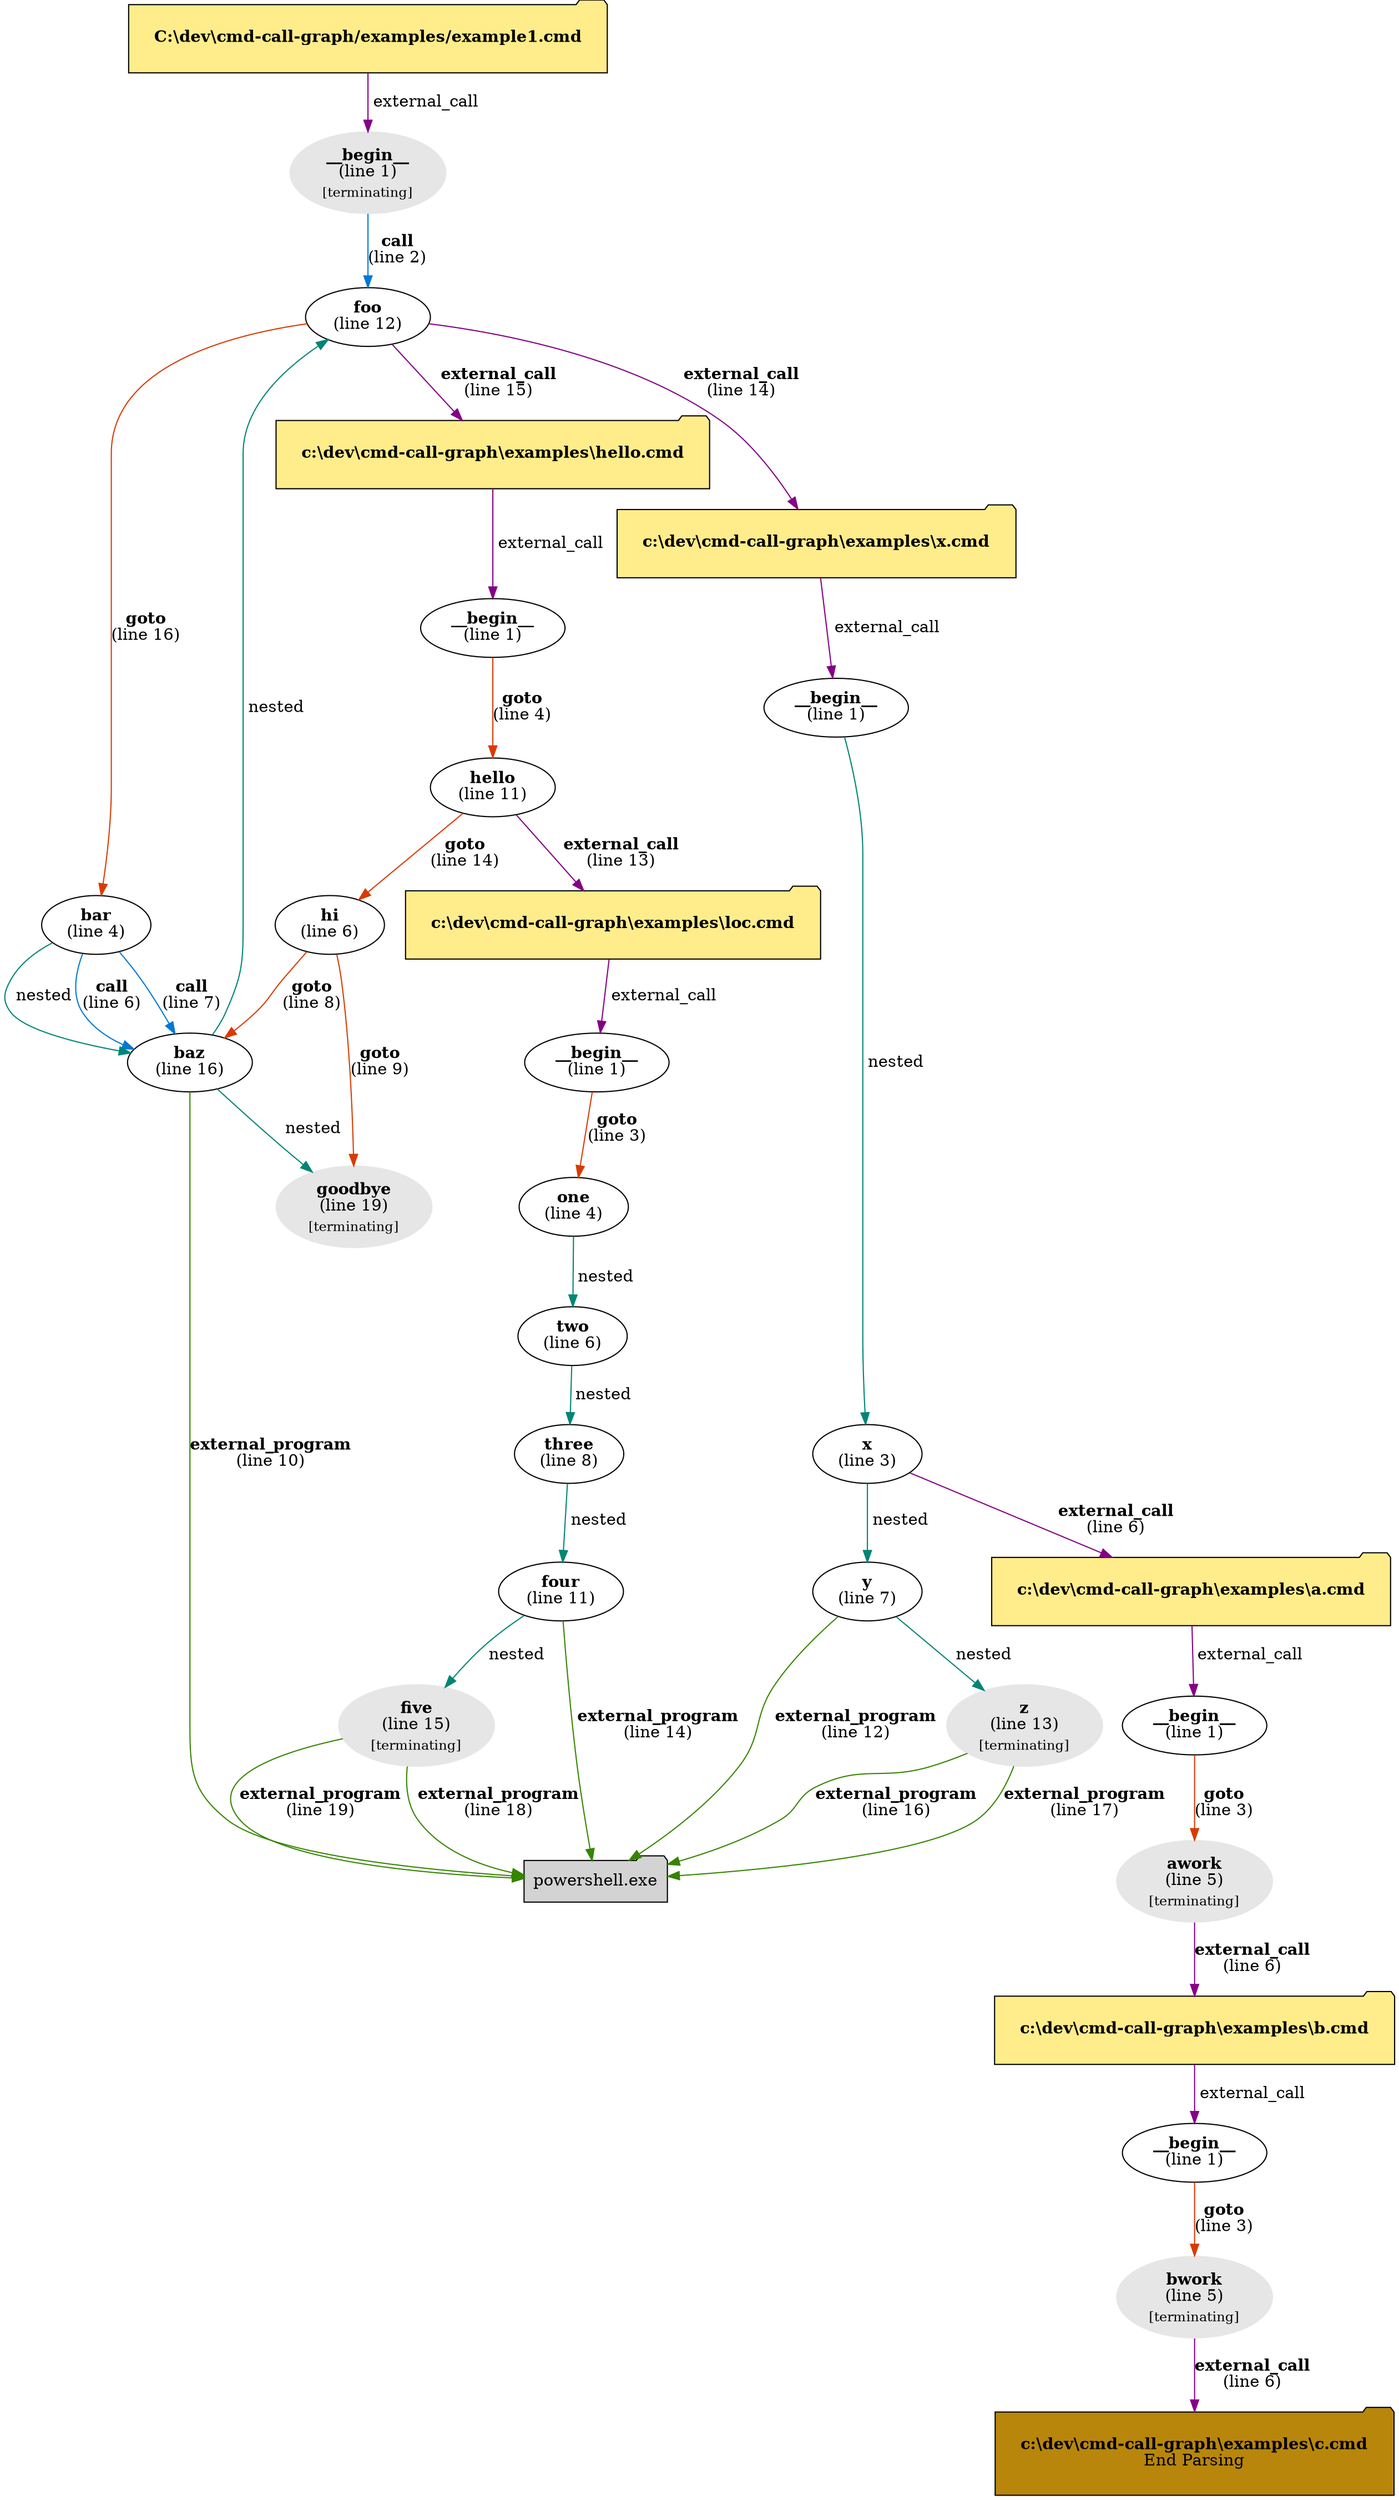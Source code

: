 digraph g {
"C:\dev\cmd-call-graph/examples/example1.cmd" [style=filled,fillcolor="#ffec8b",shape=folder,margin=.3,label=<<b>C:\dev\cmd-call-graph/examples/example1.cmd</b>>]
"C:\dev\cmd-call-graph/examples/example1.cmd" -> "__begin__c:\dev\cmd-call-graph/examples/example1.cmd" [label=" external_call",color="#850085"]
"__begin__c:\dev\cmd-call-graph/examples/example1.cmd" [color="#e6e6e6",style=filled,label=<<b>__begin__</b><br/>(line 1)<br/><sub>[terminating]</sub>>]
"__begin__c:\dev\cmd-call-graph/examples/example1.cmd" -> "foo" [label=<<b>call</b><br />(line 2)>,color="#0078d4"]
"bar" [label=<<b>bar</b><br/>(line 4)>]
"bar" -> "baz" [label=<<b>call</b><br />(line 6)>,color="#0078d4"]
"bar" -> "baz" [label=<<b>call</b><br />(line 7)>,color="#0078d4"]
"bar" -> "baz" [label=" nested",color="#008575"]
"baz" [label=<<b>baz</b><br/>(line 8)>]
"baz" -> "foo" [label=" nested",color="#008575"]
"powershell.exe" [style=filled,shape=folder]
"baz" -> "powershell.exe" [label=<<b>external_program</b><br />(line 10)>,color="#358500"]
"foo" [label=<<b>foo</b><br/>(line 12)>]
"foo" -> "bar" [label=<<b>goto</b><br />(line 16)>,color="#d83b01"]
"c:\dev\cmd-call-graph\examples\hello.cmd" [style=filled,shape=folder,margin=.3,fillcolor="#b8860b",label=<<b>c:\dev\cmd-call-graph\examples\hello.cmd</b><br/>End Parsing>]
"foo" -> "c:\dev\cmd-call-graph\examples\hello.cmd" [label=<<b>external_call</b><br />(line 15)>,color="#850085"]
"c:\dev\cmd-call-graph\examples\x.cmd" [style=filled,shape=folder,margin=.3,fillcolor="#b8860b",label=<<b>c:\dev\cmd-call-graph\examples\x.cmd</b><br/>End Parsing>]
"foo" -> "c:\dev\cmd-call-graph\examples\x.cmd" [label=<<b>external_call</b><br />(line 14)>,color="#850085"]
"__begin__c:\dev\cmd-call-graph\examples\x.cmd" [label=<<b>__begin__</b><br/>(line 1)>]
"__begin__c:\dev\cmd-call-graph\examples\x.cmd" -> "x" [label=" nested",color="#008575"]
"c:\dev\cmd-call-graph\examples\x.cmd" [style=filled,fillcolor="#ffec8b",shape=folder,margin=.3,label=<<b>c:\dev\cmd-call-graph\examples\x.cmd</b>>]
"c:\dev\cmd-call-graph\examples\x.cmd" -> "__begin__c:\dev\cmd-call-graph\examples\x.cmd" [label=" external_call",color="#850085"]
"x" [label=<<b>x</b><br/>(line 3)>]
"c:\dev\cmd-call-graph\examples\a.cmd" [style=filled,shape=folder,margin=.3,fillcolor="#b8860b",label=<<b>c:\dev\cmd-call-graph\examples\a.cmd</b><br/>End Parsing>]
"x" -> "c:\dev\cmd-call-graph\examples\a.cmd" [label=<<b>external_call</b><br />(line 6)>,color="#850085"]
"x" -> "y" [label=" nested",color="#008575"]
"y" [label=<<b>y</b><br/>(line 7)>]
"powershell.exe" [style=filled,shape=folder]
"y" -> "powershell.exe" [label=<<b>external_program</b><br />(line 12)>,color="#358500"]
"y" -> "z" [label=" nested",color="#008575"]
"z" [color="#e6e6e6",style=filled,label=<<b>z</b><br/>(line 13)<br/><sub>[terminating]</sub>>]
"powershell.exe" [style=filled,shape=folder]
"z" -> "powershell.exe" [label=<<b>external_program</b><br />(line 16)>,color="#358500"]
"powershell.exe" [style=filled,shape=folder]
"z" -> "powershell.exe" [label=<<b>external_program</b><br />(line 17)>,color="#358500"]
"__begin__c:\dev\cmd-call-graph\examples\a.cmd" [label=<<b>__begin__</b><br/>(line 1)>]
"__begin__c:\dev\cmd-call-graph\examples\a.cmd" -> "awork" [label=<<b>goto</b><br />(line 3)>,color="#d83b01"]
"awork" [color="#e6e6e6",style=filled,label=<<b>awork</b><br/>(line 5)<br/><sub>[terminating]</sub>>]
"c:\dev\cmd-call-graph\examples\b.cmd" [style=filled,shape=folder,margin=.3,fillcolor="#b8860b",label=<<b>c:\dev\cmd-call-graph\examples\b.cmd</b><br/>End Parsing>]
"awork" -> "c:\dev\cmd-call-graph\examples\b.cmd" [label=<<b>external_call</b><br />(line 6)>,color="#850085"]
"c:\dev\cmd-call-graph\examples\a.cmd" [style=filled,fillcolor="#ffec8b",shape=folder,margin=.3,label=<<b>c:\dev\cmd-call-graph\examples\a.cmd</b>>]
"c:\dev\cmd-call-graph\examples\a.cmd" -> "__begin__c:\dev\cmd-call-graph\examples\a.cmd" [label=" external_call",color="#850085"]
"__begin__c:\dev\cmd-call-graph\examples\b.cmd" [label=<<b>__begin__</b><br/>(line 1)>]
"__begin__c:\dev\cmd-call-graph\examples\b.cmd" -> "bwork" [label=<<b>goto</b><br />(line 3)>,color="#d83b01"]
"bwork" [color="#e6e6e6",style=filled,label=<<b>bwork</b><br/>(line 5)<br/><sub>[terminating]</sub>>]
"c:\dev\cmd-call-graph\examples\c.cmd" [style=filled,shape=folder,margin=.3,fillcolor="#b8860b",label=<<b>c:\dev\cmd-call-graph\examples\c.cmd</b><br/>End Parsing>]
"bwork" -> "c:\dev\cmd-call-graph\examples\c.cmd" [label=<<b>external_call</b><br />(line 6)>,color="#850085"]
"c:\dev\cmd-call-graph\examples\b.cmd" [style=filled,fillcolor="#ffec8b",shape=folder,margin=.3,label=<<b>c:\dev\cmd-call-graph\examples\b.cmd</b>>]
"c:\dev\cmd-call-graph\examples\b.cmd" -> "__begin__c:\dev\cmd-call-graph\examples\b.cmd" [label=" external_call",color="#850085"]
"__begin__c:\dev\cmd-call-graph\examples\hello.cmd" [label=<<b>__begin__</b><br/>(line 1)>]
"__begin__c:\dev\cmd-call-graph\examples\hello.cmd" -> "hello" [label=<<b>goto</b><br />(line 4)>,color="#d83b01"]
"baz" [label=<<b>baz</b><br/>(line 16)>]
"baz" -> "goodbye" [label=" nested",color="#008575"]
"c:\dev\cmd-call-graph\examples\hello.cmd" [style=filled,fillcolor="#ffec8b",shape=folder,margin=.3,label=<<b>c:\dev\cmd-call-graph\examples\hello.cmd</b>>]
"c:\dev\cmd-call-graph\examples\hello.cmd" -> "__begin__c:\dev\cmd-call-graph\examples\hello.cmd" [label=" external_call",color="#850085"]
"goodbye" [color="#e6e6e6",style=filled,label=<<b>goodbye</b><br/>(line 19)<br/><sub>[terminating]</sub>>]
"hello" [label=<<b>hello</b><br/>(line 11)>]
"c:\dev\cmd-call-graph\examples\loc.cmd" [style=filled,shape=folder,margin=.3,fillcolor="#b8860b",label=<<b>c:\dev\cmd-call-graph\examples\loc.cmd</b><br/>End Parsing>]
"hello" -> "c:\dev\cmd-call-graph\examples\loc.cmd" [label=<<b>external_call</b><br />(line 13)>,color="#850085"]
"hello" -> "hi" [label=<<b>goto</b><br />(line 14)>,color="#d83b01"]
"hi" [label=<<b>hi</b><br/>(line 6)>]
"hi" -> "baz" [label=<<b>goto</b><br />(line 8)>,color="#d83b01"]
"hi" -> "goodbye" [label=<<b>goto</b><br />(line 9)>,color="#d83b01"]
"__begin__c:\dev\cmd-call-graph\examples\loc.cmd" [label=<<b>__begin__</b><br/>(line 1)>]
"__begin__c:\dev\cmd-call-graph\examples\loc.cmd" -> "one" [label=<<b>goto</b><br />(line 3)>,color="#d83b01"]
"c:\dev\cmd-call-graph\examples\loc.cmd" [style=filled,fillcolor="#ffec8b",shape=folder,margin=.3,label=<<b>c:\dev\cmd-call-graph\examples\loc.cmd</b>>]
"c:\dev\cmd-call-graph\examples\loc.cmd" -> "__begin__c:\dev\cmd-call-graph\examples\loc.cmd" [label=" external_call",color="#850085"]
"five" [color="#e6e6e6",style=filled,label=<<b>five</b><br/>(line 15)<br/><sub>[terminating]</sub>>]
"powershell.exe" [style=filled,shape=folder]
"five" -> "powershell.exe" [label=<<b>external_program</b><br />(line 18)>,color="#358500"]
"powershell.exe" [style=filled,shape=folder]
"five" -> "powershell.exe" [label=<<b>external_program</b><br />(line 19)>,color="#358500"]
"four" [label=<<b>four</b><br/>(line 11)>]
"four" -> "five" [label=" nested",color="#008575"]
"powershell.exe" [style=filled,shape=folder]
"four" -> "powershell.exe" [label=<<b>external_program</b><br />(line 14)>,color="#358500"]
"one" [label=<<b>one</b><br/>(line 4)>]
"one" -> "two" [label=" nested",color="#008575"]
"three" [label=<<b>three</b><br/>(line 8)>]
"three" -> "four" [label=" nested",color="#008575"]
"two" [label=<<b>two</b><br/>(line 6)>]
"two" -> "three" [label=" nested",color="#008575"]
}
